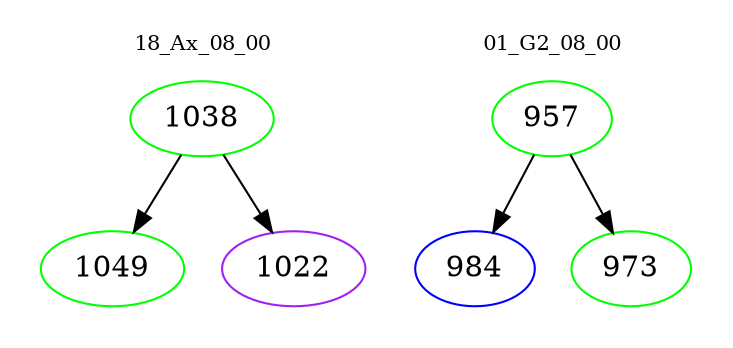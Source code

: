 digraph{
subgraph cluster_0 {
color = white
label = "18_Ax_08_00";
fontsize=10;
T0_1038 [label="1038", color="green"]
T0_1038 -> T0_1049 [color="black"]
T0_1049 [label="1049", color="green"]
T0_1038 -> T0_1022 [color="black"]
T0_1022 [label="1022", color="purple"]
}
subgraph cluster_1 {
color = white
label = "01_G2_08_00";
fontsize=10;
T1_957 [label="957", color="green"]
T1_957 -> T1_984 [color="black"]
T1_984 [label="984", color="blue"]
T1_957 -> T1_973 [color="black"]
T1_973 [label="973", color="green"]
}
}
